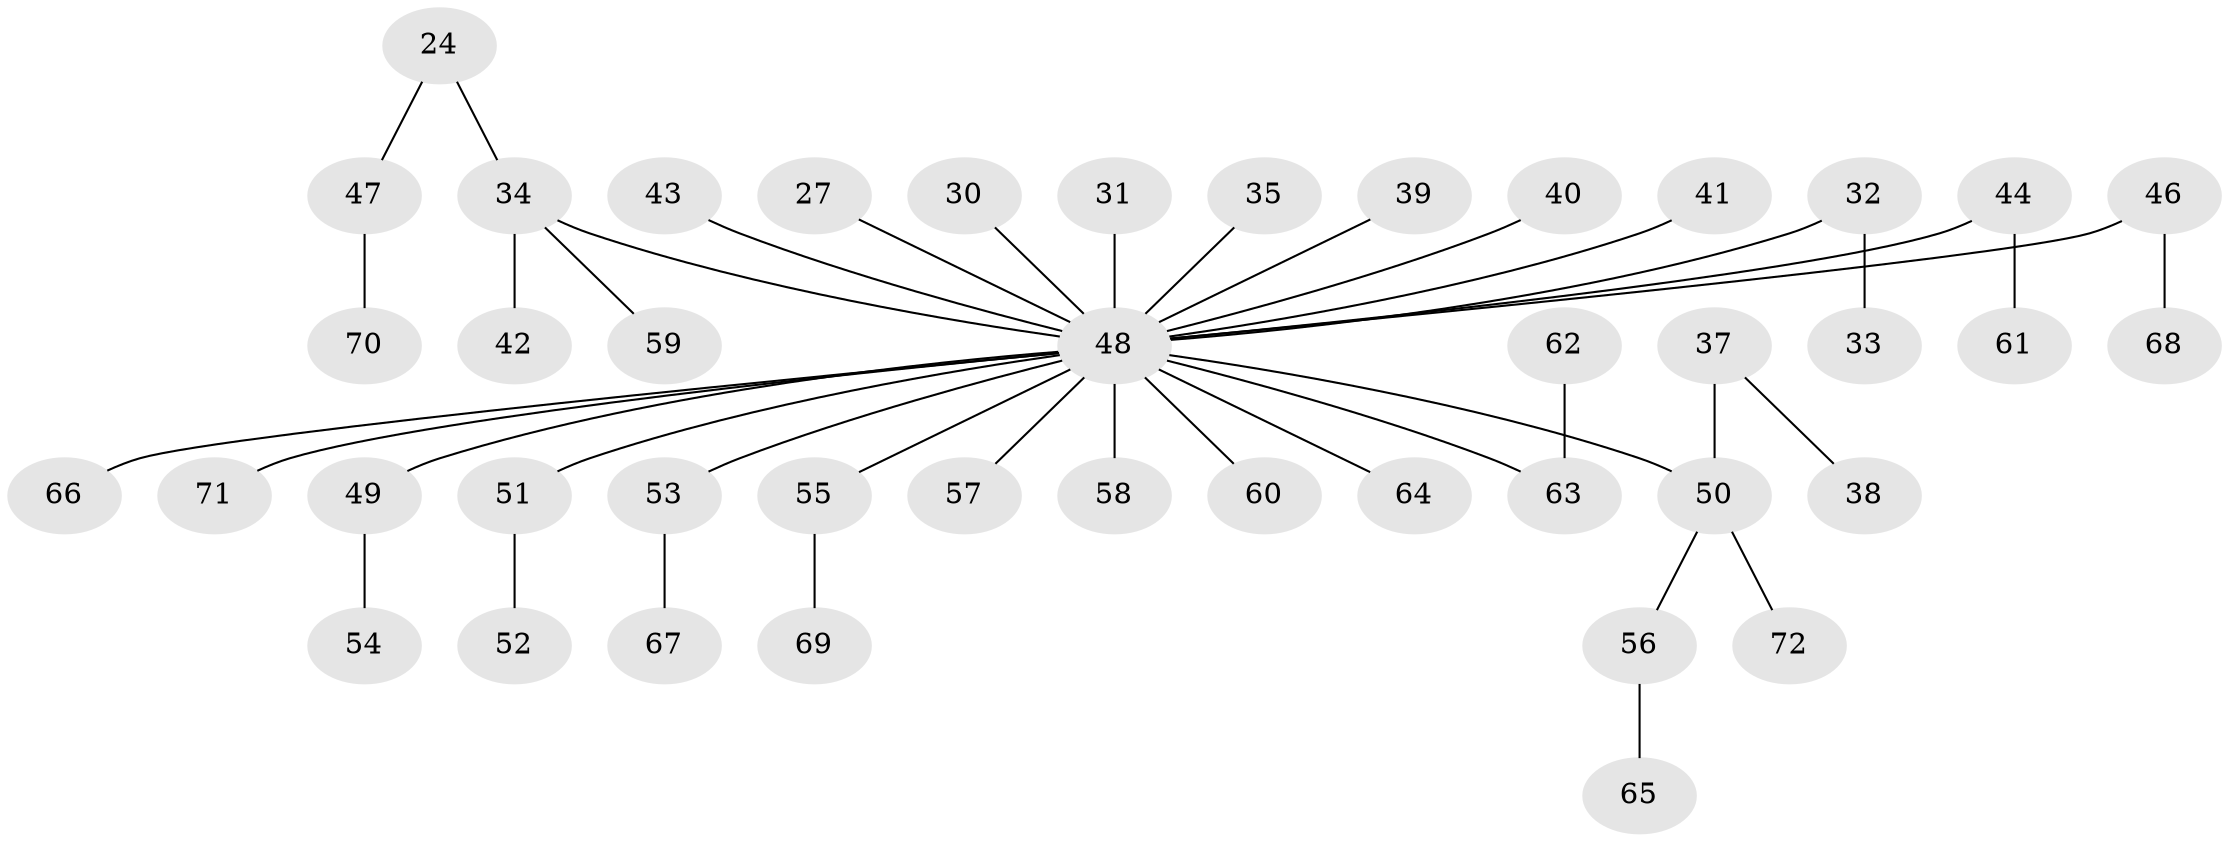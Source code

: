 // original degree distribution, {4: 0.05555555555555555, 5: 0.06944444444444445, 6: 0.013888888888888888, 3: 0.09722222222222222, 2: 0.2638888888888889, 1: 0.5}
// Generated by graph-tools (version 1.1) at 2025/56/03/04/25 21:56:38]
// undirected, 43 vertices, 42 edges
graph export_dot {
graph [start="1"]
  node [color=gray90,style=filled];
  24;
  27;
  30;
  31;
  32;
  33;
  34 [super="+14"];
  35;
  37;
  38;
  39;
  40;
  41;
  42;
  43;
  44;
  46;
  47;
  48 [super="+6+2+4+36+45+16+21+18+20+23"];
  49;
  50 [super="+28"];
  51;
  52;
  53;
  54;
  55;
  56;
  57;
  58;
  59;
  60;
  61;
  62 [super="+15"];
  63 [super="+12"];
  64;
  65;
  66;
  67;
  68;
  69;
  70;
  71;
  72;
  24 -- 47;
  24 -- 34;
  27 -- 48;
  30 -- 48;
  31 -- 48;
  32 -- 33;
  32 -- 48;
  34 -- 42;
  34 -- 59;
  34 -- 48;
  35 -- 48;
  37 -- 38;
  37 -- 50;
  39 -- 48;
  40 -- 48;
  41 -- 48;
  43 -- 48;
  44 -- 61;
  44 -- 48;
  46 -- 68;
  46 -- 48;
  47 -- 70;
  48 -- 55;
  48 -- 58;
  48 -- 57;
  48 -- 63;
  48 -- 64;
  48 -- 60;
  48 -- 50;
  48 -- 49;
  48 -- 66;
  48 -- 51;
  48 -- 53;
  48 -- 71;
  49 -- 54;
  50 -- 72;
  50 -- 56;
  51 -- 52;
  53 -- 67;
  55 -- 69;
  56 -- 65;
  62 -- 63;
}

